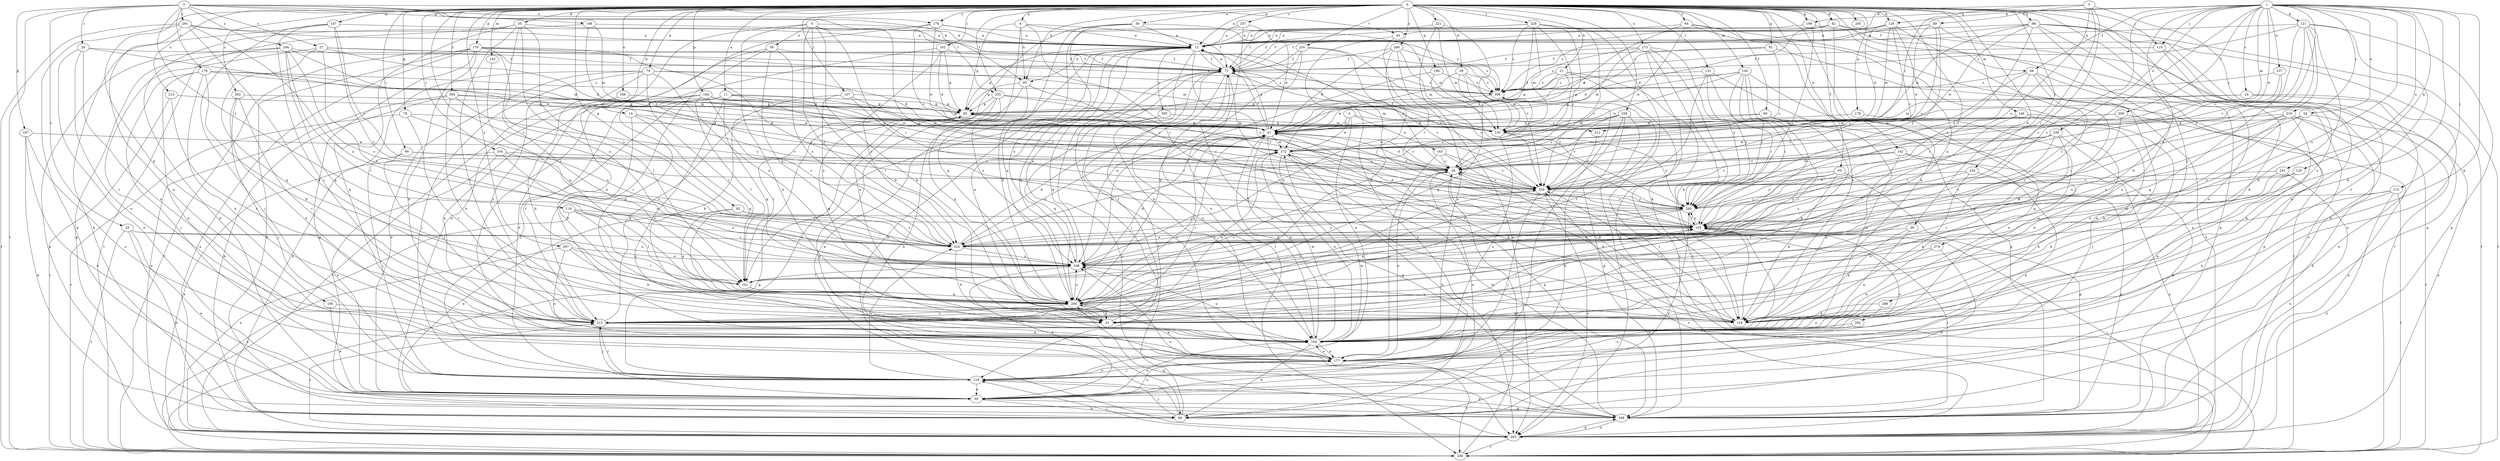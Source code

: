 strict digraph  {
0;
1;
2;
3;
4;
5;
6;
11;
12;
14;
21;
23;
24;
26;
27;
33;
34;
35;
38;
39;
42;
43;
47;
50;
54;
58;
59;
60;
64;
65;
68;
69;
71;
74;
78;
81;
82;
83;
88;
93;
94;
99;
102;
104;
105;
107;
110;
115;
116;
118;
120;
121;
125;
129;
131;
141;
143;
145;
146;
147;
153;
162;
163;
164;
166;
174;
176;
177;
178;
179;
184;
186;
187;
188;
190;
195;
199;
200;
205;
209;
210;
211;
212;
213;
221;
224;
229;
230;
234;
235;
236;
237;
238;
241;
248;
257;
258;
259;
272;
273;
274;
282;
283;
288;
290;
291;
294;
295;
297;
302;
304;
305;
306;
0 -> 6  [label=a];
0 -> 11  [label=a];
0 -> 12  [label=a];
0 -> 14  [label=b];
0 -> 21  [label=b];
0 -> 35  [label=d];
0 -> 38  [label=d];
0 -> 39  [label=d];
0 -> 42  [label=d];
0 -> 50  [label=e];
0 -> 60  [label=f];
0 -> 64  [label=f];
0 -> 65  [label=f];
0 -> 68  [label=f];
0 -> 74  [label=g];
0 -> 78  [label=g];
0 -> 81  [label=g];
0 -> 82  [label=g];
0 -> 88  [label=h];
0 -> 93  [label=h];
0 -> 99  [label=i];
0 -> 102  [label=i];
0 -> 104  [label=i];
0 -> 105  [label=i];
0 -> 107  [label=j];
0 -> 110  [label=j];
0 -> 120  [label=k];
0 -> 131  [label=l];
0 -> 143  [label=m];
0 -> 145  [label=m];
0 -> 146  [label=m];
0 -> 147  [label=m];
0 -> 162  [label=n];
0 -> 166  [label=o];
0 -> 174  [label=o];
0 -> 178  [label=p];
0 -> 179  [label=p];
0 -> 184  [label=p];
0 -> 190  [label=q];
0 -> 195  [label=q];
0 -> 199  [label=q];
0 -> 205  [label=r];
0 -> 213  [label=s];
0 -> 221  [label=s];
0 -> 224  [label=s];
0 -> 229  [label=t];
0 -> 230  [label=t];
0 -> 234  [label=t];
0 -> 235  [label=t];
0 -> 257  [label=v];
0 -> 258  [label=v];
0 -> 273  [label=x];
0 -> 274  [label=x];
0 -> 282  [label=x];
0 -> 288  [label=y];
0 -> 290  [label=y];
0 -> 297  [label=z];
0 -> 302  [label=z];
0 -> 304  [label=z];
1 -> 23  [label=b];
1 -> 24  [label=c];
1 -> 54  [label=e];
1 -> 68  [label=f];
1 -> 105  [label=i];
1 -> 110  [label=j];
1 -> 115  [label=j];
1 -> 120  [label=k];
1 -> 121  [label=k];
1 -> 125  [label=k];
1 -> 129  [label=k];
1 -> 141  [label=l];
1 -> 153  [label=m];
1 -> 199  [label=q];
1 -> 209  [label=r];
1 -> 210  [label=r];
1 -> 224  [label=s];
1 -> 237  [label=u];
1 -> 238  [label=u];
1 -> 241  [label=u];
1 -> 248  [label=u];
1 -> 259  [label=v];
1 -> 272  [label=w];
2 -> 26  [label=c];
2 -> 27  [label=c];
2 -> 33  [label=c];
2 -> 43  [label=d];
2 -> 93  [label=h];
2 -> 116  [label=j];
2 -> 174  [label=o];
2 -> 176  [label=o];
2 -> 186  [label=p];
2 -> 187  [label=p];
2 -> 235  [label=t];
2 -> 236  [label=t];
2 -> 291  [label=y];
2 -> 294  [label=y];
3 -> 43  [label=d];
3 -> 69  [label=f];
3 -> 105  [label=i];
3 -> 177  [label=o];
3 -> 211  [label=r];
3 -> 224  [label=s];
3 -> 295  [label=y];
4 -> 47  [label=d];
4 -> 163  [label=n];
4 -> 164  [label=n];
4 -> 211  [label=r];
4 -> 272  [label=w];
5 -> 12  [label=a];
5 -> 23  [label=b];
5 -> 58  [label=e];
5 -> 59  [label=e];
5 -> 105  [label=i];
5 -> 129  [label=k];
5 -> 164  [label=n];
5 -> 224  [label=s];
5 -> 295  [label=y];
6 -> 12  [label=a];
6 -> 71  [label=f];
6 -> 83  [label=g];
6 -> 93  [label=h];
6 -> 105  [label=i];
6 -> 200  [label=q];
11 -> 34  [label=c];
11 -> 83  [label=g];
11 -> 118  [label=j];
11 -> 164  [label=n];
11 -> 200  [label=q];
11 -> 212  [label=r];
11 -> 272  [label=w];
12 -> 71  [label=f];
12 -> 83  [label=g];
12 -> 93  [label=h];
12 -> 164  [label=n];
12 -> 200  [label=q];
12 -> 259  [label=v];
12 -> 295  [label=y];
12 -> 305  [label=z];
14 -> 23  [label=b];
14 -> 47  [label=d];
14 -> 200  [label=q];
14 -> 259  [label=v];
21 -> 47  [label=d];
21 -> 83  [label=g];
21 -> 129  [label=k];
21 -> 283  [label=x];
21 -> 306  [label=z];
23 -> 12  [label=a];
23 -> 71  [label=f];
23 -> 105  [label=i];
24 -> 59  [label=e];
24 -> 83  [label=g];
24 -> 153  [label=m];
24 -> 177  [label=o];
26 -> 59  [label=e];
26 -> 71  [label=f];
26 -> 164  [label=n];
26 -> 177  [label=o];
26 -> 272  [label=w];
27 -> 47  [label=d];
27 -> 71  [label=f];
27 -> 200  [label=q];
27 -> 212  [label=r];
27 -> 248  [label=u];
27 -> 306  [label=z];
33 -> 59  [label=e];
33 -> 94  [label=h];
33 -> 224  [label=s];
33 -> 236  [label=t];
33 -> 248  [label=u];
34 -> 47  [label=d];
34 -> 59  [label=e];
34 -> 129  [label=k];
34 -> 177  [label=o];
34 -> 259  [label=v];
35 -> 12  [label=a];
35 -> 141  [label=l];
35 -> 164  [label=n];
35 -> 212  [label=r];
35 -> 224  [label=s];
35 -> 236  [label=t];
35 -> 248  [label=u];
38 -> 118  [label=j];
38 -> 153  [label=m];
38 -> 200  [label=q];
38 -> 272  [label=w];
38 -> 306  [label=z];
39 -> 129  [label=k];
39 -> 164  [label=n];
39 -> 224  [label=s];
42 -> 12  [label=a];
42 -> 47  [label=d];
42 -> 71  [label=f];
42 -> 129  [label=k];
42 -> 188  [label=p];
42 -> 236  [label=t];
43 -> 105  [label=i];
43 -> 283  [label=x];
47 -> 12  [label=a];
47 -> 34  [label=c];
47 -> 71  [label=f];
47 -> 83  [label=g];
47 -> 164  [label=n];
47 -> 188  [label=p];
47 -> 212  [label=r];
47 -> 248  [label=u];
47 -> 259  [label=v];
47 -> 272  [label=w];
50 -> 12  [label=a];
50 -> 129  [label=k];
50 -> 153  [label=m];
50 -> 164  [label=n];
50 -> 248  [label=u];
54 -> 47  [label=d];
54 -> 200  [label=q];
54 -> 248  [label=u];
54 -> 283  [label=x];
58 -> 59  [label=e];
58 -> 71  [label=f];
58 -> 212  [label=r];
58 -> 224  [label=s];
58 -> 248  [label=u];
59 -> 94  [label=h];
59 -> 164  [label=n];
59 -> 177  [label=o];
59 -> 188  [label=p];
60 -> 23  [label=b];
60 -> 47  [label=d];
60 -> 153  [label=m];
60 -> 164  [label=n];
64 -> 12  [label=a];
64 -> 47  [label=d];
64 -> 59  [label=e];
64 -> 129  [label=k];
64 -> 272  [label=w];
64 -> 283  [label=x];
65 -> 105  [label=i];
65 -> 129  [label=k];
65 -> 188  [label=p];
65 -> 200  [label=q];
65 -> 259  [label=v];
65 -> 295  [label=y];
68 -> 23  [label=b];
68 -> 34  [label=c];
68 -> 105  [label=i];
68 -> 177  [label=o];
68 -> 188  [label=p];
68 -> 306  [label=z];
69 -> 12  [label=a];
69 -> 236  [label=t];
69 -> 259  [label=v];
69 -> 272  [label=w];
69 -> 295  [label=y];
69 -> 306  [label=z];
71 -> 12  [label=a];
71 -> 105  [label=i];
71 -> 118  [label=j];
71 -> 164  [label=n];
71 -> 177  [label=o];
71 -> 200  [label=q];
71 -> 259  [label=v];
71 -> 283  [label=x];
71 -> 306  [label=z];
74 -> 47  [label=d];
74 -> 59  [label=e];
74 -> 118  [label=j];
74 -> 141  [label=l];
74 -> 212  [label=r];
74 -> 248  [label=u];
74 -> 283  [label=x];
74 -> 306  [label=z];
78 -> 47  [label=d];
78 -> 212  [label=r];
78 -> 224  [label=s];
78 -> 236  [label=t];
81 -> 34  [label=c];
81 -> 47  [label=d];
81 -> 71  [label=f];
81 -> 236  [label=t];
82 -> 59  [label=e];
82 -> 105  [label=i];
82 -> 200  [label=q];
82 -> 224  [label=s];
83 -> 47  [label=d];
83 -> 141  [label=l];
83 -> 153  [label=m];
88 -> 12  [label=a];
88 -> 59  [label=e];
88 -> 71  [label=f];
88 -> 153  [label=m];
88 -> 164  [label=n];
88 -> 177  [label=o];
88 -> 188  [label=p];
88 -> 236  [label=t];
88 -> 272  [label=w];
88 -> 295  [label=y];
93 -> 83  [label=g];
93 -> 94  [label=h];
93 -> 105  [label=i];
93 -> 248  [label=u];
94 -> 12  [label=a];
94 -> 71  [label=f];
94 -> 118  [label=j];
94 -> 295  [label=y];
99 -> 34  [label=c];
99 -> 118  [label=j];
99 -> 212  [label=r];
99 -> 259  [label=v];
102 -> 47  [label=d];
102 -> 71  [label=f];
102 -> 83  [label=g];
102 -> 164  [label=n];
102 -> 224  [label=s];
104 -> 34  [label=c];
104 -> 59  [label=e];
104 -> 224  [label=s];
104 -> 248  [label=u];
104 -> 283  [label=x];
105 -> 12  [label=a];
105 -> 34  [label=c];
105 -> 47  [label=d];
105 -> 177  [label=o];
105 -> 224  [label=s];
105 -> 295  [label=y];
107 -> 23  [label=b];
107 -> 83  [label=g];
107 -> 224  [label=s];
107 -> 259  [label=v];
107 -> 272  [label=w];
110 -> 71  [label=f];
110 -> 129  [label=k];
110 -> 164  [label=n];
115 -> 164  [label=n];
115 -> 236  [label=t];
115 -> 248  [label=u];
115 -> 283  [label=x];
115 -> 295  [label=y];
116 -> 105  [label=i];
116 -> 141  [label=l];
116 -> 200  [label=q];
116 -> 224  [label=s];
116 -> 283  [label=x];
118 -> 59  [label=e];
118 -> 177  [label=o];
118 -> 188  [label=p];
118 -> 212  [label=r];
118 -> 224  [label=s];
118 -> 272  [label=w];
120 -> 12  [label=a];
120 -> 34  [label=c];
120 -> 47  [label=d];
120 -> 71  [label=f];
120 -> 153  [label=m];
120 -> 212  [label=r];
120 -> 248  [label=u];
121 -> 12  [label=a];
121 -> 23  [label=b];
121 -> 34  [label=c];
121 -> 129  [label=k];
121 -> 188  [label=p];
121 -> 224  [label=s];
121 -> 259  [label=v];
121 -> 295  [label=y];
121 -> 306  [label=z];
125 -> 23  [label=b];
125 -> 105  [label=i];
125 -> 164  [label=n];
125 -> 259  [label=v];
129 -> 71  [label=f];
129 -> 105  [label=i];
129 -> 248  [label=u];
129 -> 259  [label=v];
131 -> 105  [label=i];
131 -> 188  [label=p];
131 -> 212  [label=r];
131 -> 295  [label=y];
131 -> 306  [label=z];
141 -> 47  [label=d];
141 -> 200  [label=q];
143 -> 200  [label=q];
145 -> 83  [label=g];
145 -> 105  [label=i];
145 -> 177  [label=o];
145 -> 212  [label=r];
145 -> 224  [label=s];
145 -> 272  [label=w];
145 -> 295  [label=y];
145 -> 306  [label=z];
146 -> 118  [label=j];
146 -> 141  [label=l];
146 -> 153  [label=m];
146 -> 164  [label=n];
147 -> 12  [label=a];
147 -> 94  [label=h];
147 -> 118  [label=j];
147 -> 212  [label=r];
147 -> 224  [label=s];
147 -> 259  [label=v];
153 -> 71  [label=f];
153 -> 83  [label=g];
153 -> 177  [label=o];
153 -> 259  [label=v];
153 -> 295  [label=y];
162 -> 34  [label=c];
162 -> 59  [label=e];
162 -> 129  [label=k];
162 -> 259  [label=v];
162 -> 283  [label=x];
163 -> 34  [label=c];
163 -> 129  [label=k];
163 -> 177  [label=o];
163 -> 259  [label=v];
164 -> 47  [label=d];
164 -> 94  [label=h];
164 -> 105  [label=i];
164 -> 177  [label=o];
164 -> 248  [label=u];
164 -> 272  [label=w];
166 -> 23  [label=b];
166 -> 83  [label=g];
174 -> 12  [label=a];
174 -> 34  [label=c];
174 -> 164  [label=n];
174 -> 272  [label=w];
174 -> 306  [label=z];
176 -> 23  [label=b];
176 -> 47  [label=d];
176 -> 118  [label=j];
176 -> 153  [label=m];
176 -> 164  [label=n];
176 -> 177  [label=o];
176 -> 306  [label=z];
177 -> 118  [label=j];
177 -> 164  [label=n];
177 -> 200  [label=q];
177 -> 236  [label=t];
178 -> 47  [label=d];
178 -> 164  [label=n];
179 -> 71  [label=f];
179 -> 94  [label=h];
179 -> 105  [label=i];
179 -> 141  [label=l];
179 -> 153  [label=m];
179 -> 164  [label=n];
179 -> 188  [label=p];
179 -> 236  [label=t];
179 -> 283  [label=x];
184 -> 83  [label=g];
184 -> 141  [label=l];
184 -> 153  [label=m];
184 -> 164  [label=n];
184 -> 177  [label=o];
184 -> 224  [label=s];
184 -> 236  [label=t];
184 -> 272  [label=w];
186 -> 12  [label=a];
186 -> 34  [label=c];
186 -> 59  [label=e];
186 -> 153  [label=m];
187 -> 59  [label=e];
187 -> 94  [label=h];
187 -> 177  [label=o];
187 -> 272  [label=w];
188 -> 105  [label=i];
188 -> 248  [label=u];
188 -> 272  [label=w];
188 -> 283  [label=x];
190 -> 248  [label=u];
190 -> 295  [label=y];
190 -> 306  [label=z];
195 -> 59  [label=e];
195 -> 212  [label=r];
199 -> 12  [label=a];
199 -> 283  [label=x];
199 -> 295  [label=y];
200 -> 23  [label=b];
200 -> 34  [label=c];
200 -> 47  [label=d];
200 -> 83  [label=g];
200 -> 129  [label=k];
200 -> 212  [label=r];
200 -> 248  [label=u];
209 -> 34  [label=c];
209 -> 153  [label=m];
209 -> 200  [label=q];
209 -> 283  [label=x];
210 -> 23  [label=b];
210 -> 94  [label=h];
210 -> 105  [label=i];
210 -> 129  [label=k];
210 -> 153  [label=m];
210 -> 200  [label=q];
210 -> 236  [label=t];
210 -> 248  [label=u];
211 -> 259  [label=v];
212 -> 83  [label=g];
212 -> 105  [label=i];
212 -> 118  [label=j];
212 -> 164  [label=n];
212 -> 259  [label=v];
212 -> 272  [label=w];
213 -> 83  [label=g];
213 -> 212  [label=r];
213 -> 236  [label=t];
221 -> 12  [label=a];
221 -> 153  [label=m];
221 -> 259  [label=v];
221 -> 283  [label=x];
224 -> 23  [label=b];
224 -> 47  [label=d];
224 -> 248  [label=u];
224 -> 259  [label=v];
229 -> 12  [label=a];
229 -> 34  [label=c];
229 -> 47  [label=d];
229 -> 71  [label=f];
229 -> 153  [label=m];
229 -> 224  [label=s];
229 -> 236  [label=t];
229 -> 259  [label=v];
229 -> 306  [label=z];
230 -> 34  [label=c];
230 -> 71  [label=f];
230 -> 141  [label=l];
230 -> 200  [label=q];
230 -> 295  [label=y];
234 -> 129  [label=k];
234 -> 188  [label=p];
234 -> 224  [label=s];
234 -> 259  [label=v];
235 -> 83  [label=g];
235 -> 118  [label=j];
235 -> 153  [label=m];
235 -> 188  [label=p];
235 -> 200  [label=q];
235 -> 259  [label=v];
236 -> 34  [label=c];
236 -> 83  [label=g];
236 -> 259  [label=v];
237 -> 34  [label=c];
237 -> 200  [label=q];
237 -> 306  [label=z];
238 -> 94  [label=h];
238 -> 105  [label=i];
238 -> 212  [label=r];
238 -> 224  [label=s];
238 -> 259  [label=v];
238 -> 272  [label=w];
241 -> 23  [label=b];
241 -> 259  [label=v];
241 -> 283  [label=x];
248 -> 12  [label=a];
248 -> 59  [label=e];
248 -> 141  [label=l];
248 -> 306  [label=z];
257 -> 12  [label=a];
257 -> 47  [label=d];
257 -> 200  [label=q];
257 -> 236  [label=t];
258 -> 34  [label=c];
258 -> 94  [label=h];
258 -> 153  [label=m];
258 -> 188  [label=p];
258 -> 212  [label=r];
258 -> 259  [label=v];
259 -> 34  [label=c];
259 -> 118  [label=j];
259 -> 283  [label=x];
259 -> 295  [label=y];
272 -> 34  [label=c];
272 -> 94  [label=h];
272 -> 129  [label=k];
272 -> 164  [label=n];
272 -> 188  [label=p];
272 -> 224  [label=s];
273 -> 71  [label=f];
273 -> 129  [label=k];
273 -> 153  [label=m];
273 -> 188  [label=p];
273 -> 236  [label=t];
273 -> 295  [label=y];
273 -> 306  [label=z];
274 -> 94  [label=h];
274 -> 164  [label=n];
274 -> 248  [label=u];
282 -> 164  [label=n];
282 -> 177  [label=o];
283 -> 12  [label=a];
283 -> 105  [label=i];
283 -> 118  [label=j];
283 -> 188  [label=p];
283 -> 200  [label=q];
283 -> 212  [label=r];
283 -> 236  [label=t];
288 -> 129  [label=k];
288 -> 164  [label=n];
290 -> 47  [label=d];
290 -> 71  [label=f];
290 -> 153  [label=m];
290 -> 164  [label=n];
290 -> 200  [label=q];
290 -> 306  [label=z];
291 -> 12  [label=a];
291 -> 129  [label=k];
291 -> 164  [label=n];
291 -> 188  [label=p];
291 -> 236  [label=t];
291 -> 248  [label=u];
291 -> 306  [label=z];
294 -> 71  [label=f];
294 -> 141  [label=l];
294 -> 153  [label=m];
294 -> 188  [label=p];
294 -> 200  [label=q];
294 -> 224  [label=s];
294 -> 283  [label=x];
295 -> 105  [label=i];
295 -> 200  [label=q];
295 -> 224  [label=s];
295 -> 248  [label=u];
297 -> 23  [label=b];
297 -> 141  [label=l];
297 -> 177  [label=o];
297 -> 248  [label=u];
297 -> 283  [label=x];
302 -> 83  [label=g];
302 -> 118  [label=j];
302 -> 164  [label=n];
302 -> 212  [label=r];
304 -> 23  [label=b];
304 -> 83  [label=g];
304 -> 94  [label=h];
304 -> 272  [label=w];
304 -> 283  [label=x];
304 -> 295  [label=y];
305 -> 153  [label=m];
305 -> 177  [label=o];
305 -> 200  [label=q];
306 -> 83  [label=g];
306 -> 283  [label=x];
}

